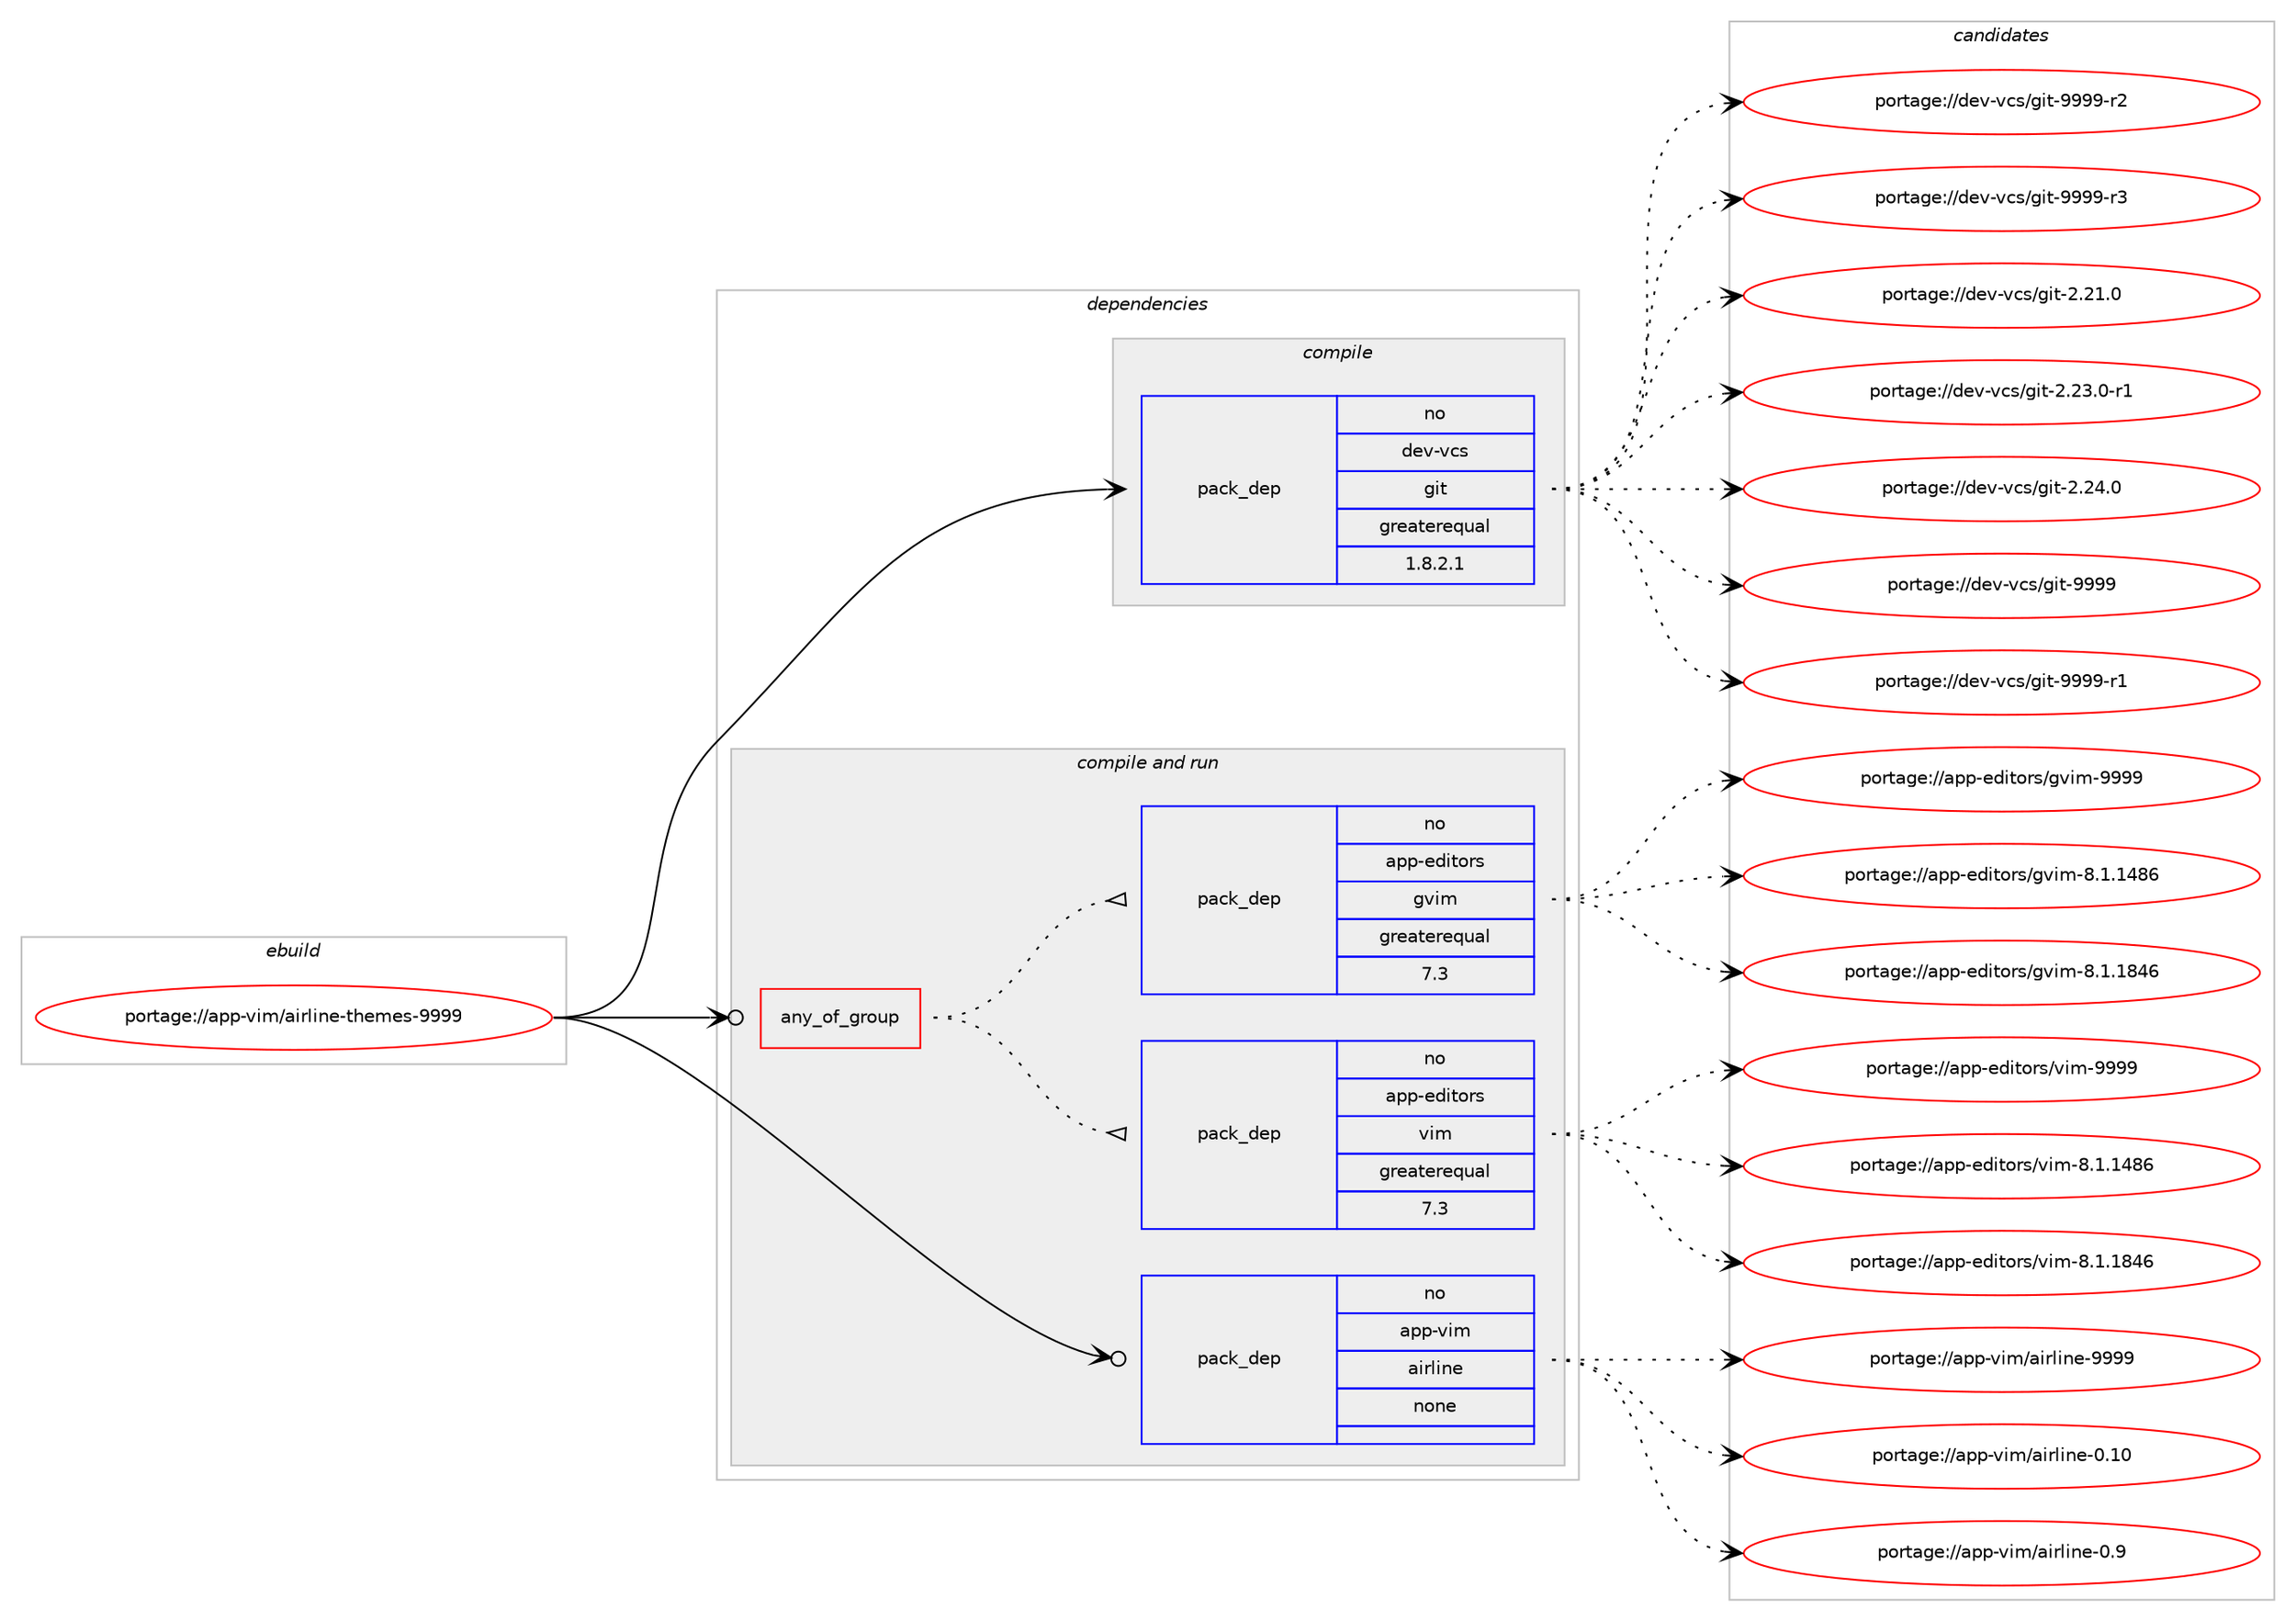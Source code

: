 digraph prolog {

# *************
# Graph options
# *************

newrank=true;
concentrate=true;
compound=true;
graph [rankdir=LR,fontname=Helvetica,fontsize=10,ranksep=1.5];#, ranksep=2.5, nodesep=0.2];
edge  [arrowhead=vee];
node  [fontname=Helvetica,fontsize=10];

# **********
# The ebuild
# **********

subgraph cluster_leftcol {
color=gray;
rank=same;
label=<<i>ebuild</i>>;
id [label="portage://app-vim/airline-themes-9999", color=red, width=4, href="../app-vim/airline-themes-9999.svg"];
}

# ****************
# The dependencies
# ****************

subgraph cluster_midcol {
color=gray;
label=<<i>dependencies</i>>;
subgraph cluster_compile {
fillcolor="#eeeeee";
style=filled;
label=<<i>compile</i>>;
subgraph pack36546 {
dependency49075 [label=<<TABLE BORDER="0" CELLBORDER="1" CELLSPACING="0" CELLPADDING="4" WIDTH="220"><TR><TD ROWSPAN="6" CELLPADDING="30">pack_dep</TD></TR><TR><TD WIDTH="110">no</TD></TR><TR><TD>dev-vcs</TD></TR><TR><TD>git</TD></TR><TR><TD>greaterequal</TD></TR><TR><TD>1.8.2.1</TD></TR></TABLE>>, shape=none, color=blue];
}
id:e -> dependency49075:w [weight=20,style="solid",arrowhead="vee"];
}
subgraph cluster_compileandrun {
fillcolor="#eeeeee";
style=filled;
label=<<i>compile and run</i>>;
subgraph any828 {
dependency49076 [label=<<TABLE BORDER="0" CELLBORDER="1" CELLSPACING="0" CELLPADDING="4"><TR><TD CELLPADDING="10">any_of_group</TD></TR></TABLE>>, shape=none, color=red];subgraph pack36547 {
dependency49077 [label=<<TABLE BORDER="0" CELLBORDER="1" CELLSPACING="0" CELLPADDING="4" WIDTH="220"><TR><TD ROWSPAN="6" CELLPADDING="30">pack_dep</TD></TR><TR><TD WIDTH="110">no</TD></TR><TR><TD>app-editors</TD></TR><TR><TD>vim</TD></TR><TR><TD>greaterequal</TD></TR><TR><TD>7.3</TD></TR></TABLE>>, shape=none, color=blue];
}
dependency49076:e -> dependency49077:w [weight=20,style="dotted",arrowhead="oinv"];
subgraph pack36548 {
dependency49078 [label=<<TABLE BORDER="0" CELLBORDER="1" CELLSPACING="0" CELLPADDING="4" WIDTH="220"><TR><TD ROWSPAN="6" CELLPADDING="30">pack_dep</TD></TR><TR><TD WIDTH="110">no</TD></TR><TR><TD>app-editors</TD></TR><TR><TD>gvim</TD></TR><TR><TD>greaterequal</TD></TR><TR><TD>7.3</TD></TR></TABLE>>, shape=none, color=blue];
}
dependency49076:e -> dependency49078:w [weight=20,style="dotted",arrowhead="oinv"];
}
id:e -> dependency49076:w [weight=20,style="solid",arrowhead="odotvee"];
subgraph pack36549 {
dependency49079 [label=<<TABLE BORDER="0" CELLBORDER="1" CELLSPACING="0" CELLPADDING="4" WIDTH="220"><TR><TD ROWSPAN="6" CELLPADDING="30">pack_dep</TD></TR><TR><TD WIDTH="110">no</TD></TR><TR><TD>app-vim</TD></TR><TR><TD>airline</TD></TR><TR><TD>none</TD></TR><TR><TD></TD></TR></TABLE>>, shape=none, color=blue];
}
id:e -> dependency49079:w [weight=20,style="solid",arrowhead="odotvee"];
}
subgraph cluster_run {
fillcolor="#eeeeee";
style=filled;
label=<<i>run</i>>;
}
}

# **************
# The candidates
# **************

subgraph cluster_choices {
rank=same;
color=gray;
label=<<i>candidates</i>>;

subgraph choice36546 {
color=black;
nodesep=1;
choiceportage10010111845118991154710310511645504650494648 [label="portage://dev-vcs/git-2.21.0", color=red, width=4,href="../dev-vcs/git-2.21.0.svg"];
choiceportage100101118451189911547103105116455046505146484511449 [label="portage://dev-vcs/git-2.23.0-r1", color=red, width=4,href="../dev-vcs/git-2.23.0-r1.svg"];
choiceportage10010111845118991154710310511645504650524648 [label="portage://dev-vcs/git-2.24.0", color=red, width=4,href="../dev-vcs/git-2.24.0.svg"];
choiceportage1001011184511899115471031051164557575757 [label="portage://dev-vcs/git-9999", color=red, width=4,href="../dev-vcs/git-9999.svg"];
choiceportage10010111845118991154710310511645575757574511449 [label="portage://dev-vcs/git-9999-r1", color=red, width=4,href="../dev-vcs/git-9999-r1.svg"];
choiceportage10010111845118991154710310511645575757574511450 [label="portage://dev-vcs/git-9999-r2", color=red, width=4,href="../dev-vcs/git-9999-r2.svg"];
choiceportage10010111845118991154710310511645575757574511451 [label="portage://dev-vcs/git-9999-r3", color=red, width=4,href="../dev-vcs/git-9999-r3.svg"];
dependency49075:e -> choiceportage10010111845118991154710310511645504650494648:w [style=dotted,weight="100"];
dependency49075:e -> choiceportage100101118451189911547103105116455046505146484511449:w [style=dotted,weight="100"];
dependency49075:e -> choiceportage10010111845118991154710310511645504650524648:w [style=dotted,weight="100"];
dependency49075:e -> choiceportage1001011184511899115471031051164557575757:w [style=dotted,weight="100"];
dependency49075:e -> choiceportage10010111845118991154710310511645575757574511449:w [style=dotted,weight="100"];
dependency49075:e -> choiceportage10010111845118991154710310511645575757574511450:w [style=dotted,weight="100"];
dependency49075:e -> choiceportage10010111845118991154710310511645575757574511451:w [style=dotted,weight="100"];
}
subgraph choice36547 {
color=black;
nodesep=1;
choiceportage971121124510110010511611111411547118105109455646494649525654 [label="portage://app-editors/vim-8.1.1486", color=red, width=4,href="../app-editors/vim-8.1.1486.svg"];
choiceportage971121124510110010511611111411547118105109455646494649565254 [label="portage://app-editors/vim-8.1.1846", color=red, width=4,href="../app-editors/vim-8.1.1846.svg"];
choiceportage9711211245101100105116111114115471181051094557575757 [label="portage://app-editors/vim-9999", color=red, width=4,href="../app-editors/vim-9999.svg"];
dependency49077:e -> choiceportage971121124510110010511611111411547118105109455646494649525654:w [style=dotted,weight="100"];
dependency49077:e -> choiceportage971121124510110010511611111411547118105109455646494649565254:w [style=dotted,weight="100"];
dependency49077:e -> choiceportage9711211245101100105116111114115471181051094557575757:w [style=dotted,weight="100"];
}
subgraph choice36548 {
color=black;
nodesep=1;
choiceportage971121124510110010511611111411547103118105109455646494649525654 [label="portage://app-editors/gvim-8.1.1486", color=red, width=4,href="../app-editors/gvim-8.1.1486.svg"];
choiceportage971121124510110010511611111411547103118105109455646494649565254 [label="portage://app-editors/gvim-8.1.1846", color=red, width=4,href="../app-editors/gvim-8.1.1846.svg"];
choiceportage9711211245101100105116111114115471031181051094557575757 [label="portage://app-editors/gvim-9999", color=red, width=4,href="../app-editors/gvim-9999.svg"];
dependency49078:e -> choiceportage971121124510110010511611111411547103118105109455646494649525654:w [style=dotted,weight="100"];
dependency49078:e -> choiceportage971121124510110010511611111411547103118105109455646494649565254:w [style=dotted,weight="100"];
dependency49078:e -> choiceportage9711211245101100105116111114115471031181051094557575757:w [style=dotted,weight="100"];
}
subgraph choice36549 {
color=black;
nodesep=1;
choiceportage971121124511810510947971051141081051101014548464948 [label="portage://app-vim/airline-0.10", color=red, width=4,href="../app-vim/airline-0.10.svg"];
choiceportage9711211245118105109479710511410810511010145484657 [label="portage://app-vim/airline-0.9", color=red, width=4,href="../app-vim/airline-0.9.svg"];
choiceportage971121124511810510947971051141081051101014557575757 [label="portage://app-vim/airline-9999", color=red, width=4,href="../app-vim/airline-9999.svg"];
dependency49079:e -> choiceportage971121124511810510947971051141081051101014548464948:w [style=dotted,weight="100"];
dependency49079:e -> choiceportage9711211245118105109479710511410810511010145484657:w [style=dotted,weight="100"];
dependency49079:e -> choiceportage971121124511810510947971051141081051101014557575757:w [style=dotted,weight="100"];
}
}

}
